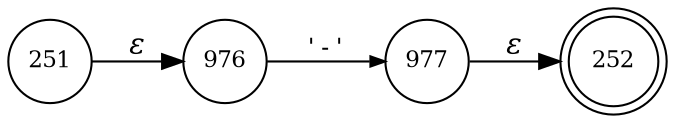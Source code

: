 digraph ATN {
rankdir=LR;
s252[fontsize=11, label="252", shape=doublecircle, fixedsize=true, width=.6];
s976[fontsize=11,label="976", shape=circle, fixedsize=true, width=.55, peripheries=1];
s977[fontsize=11,label="977", shape=circle, fixedsize=true, width=.55, peripheries=1];
s251[fontsize=11,label="251", shape=circle, fixedsize=true, width=.55, peripheries=1];
s251 -> s976 [fontname="Times-Italic", label="&epsilon;"];
s976 -> s977 [fontsize=11, fontname="Courier", arrowsize=.7, label = "'-'", arrowhead = normal];
s977 -> s252 [fontname="Times-Italic", label="&epsilon;"];
}